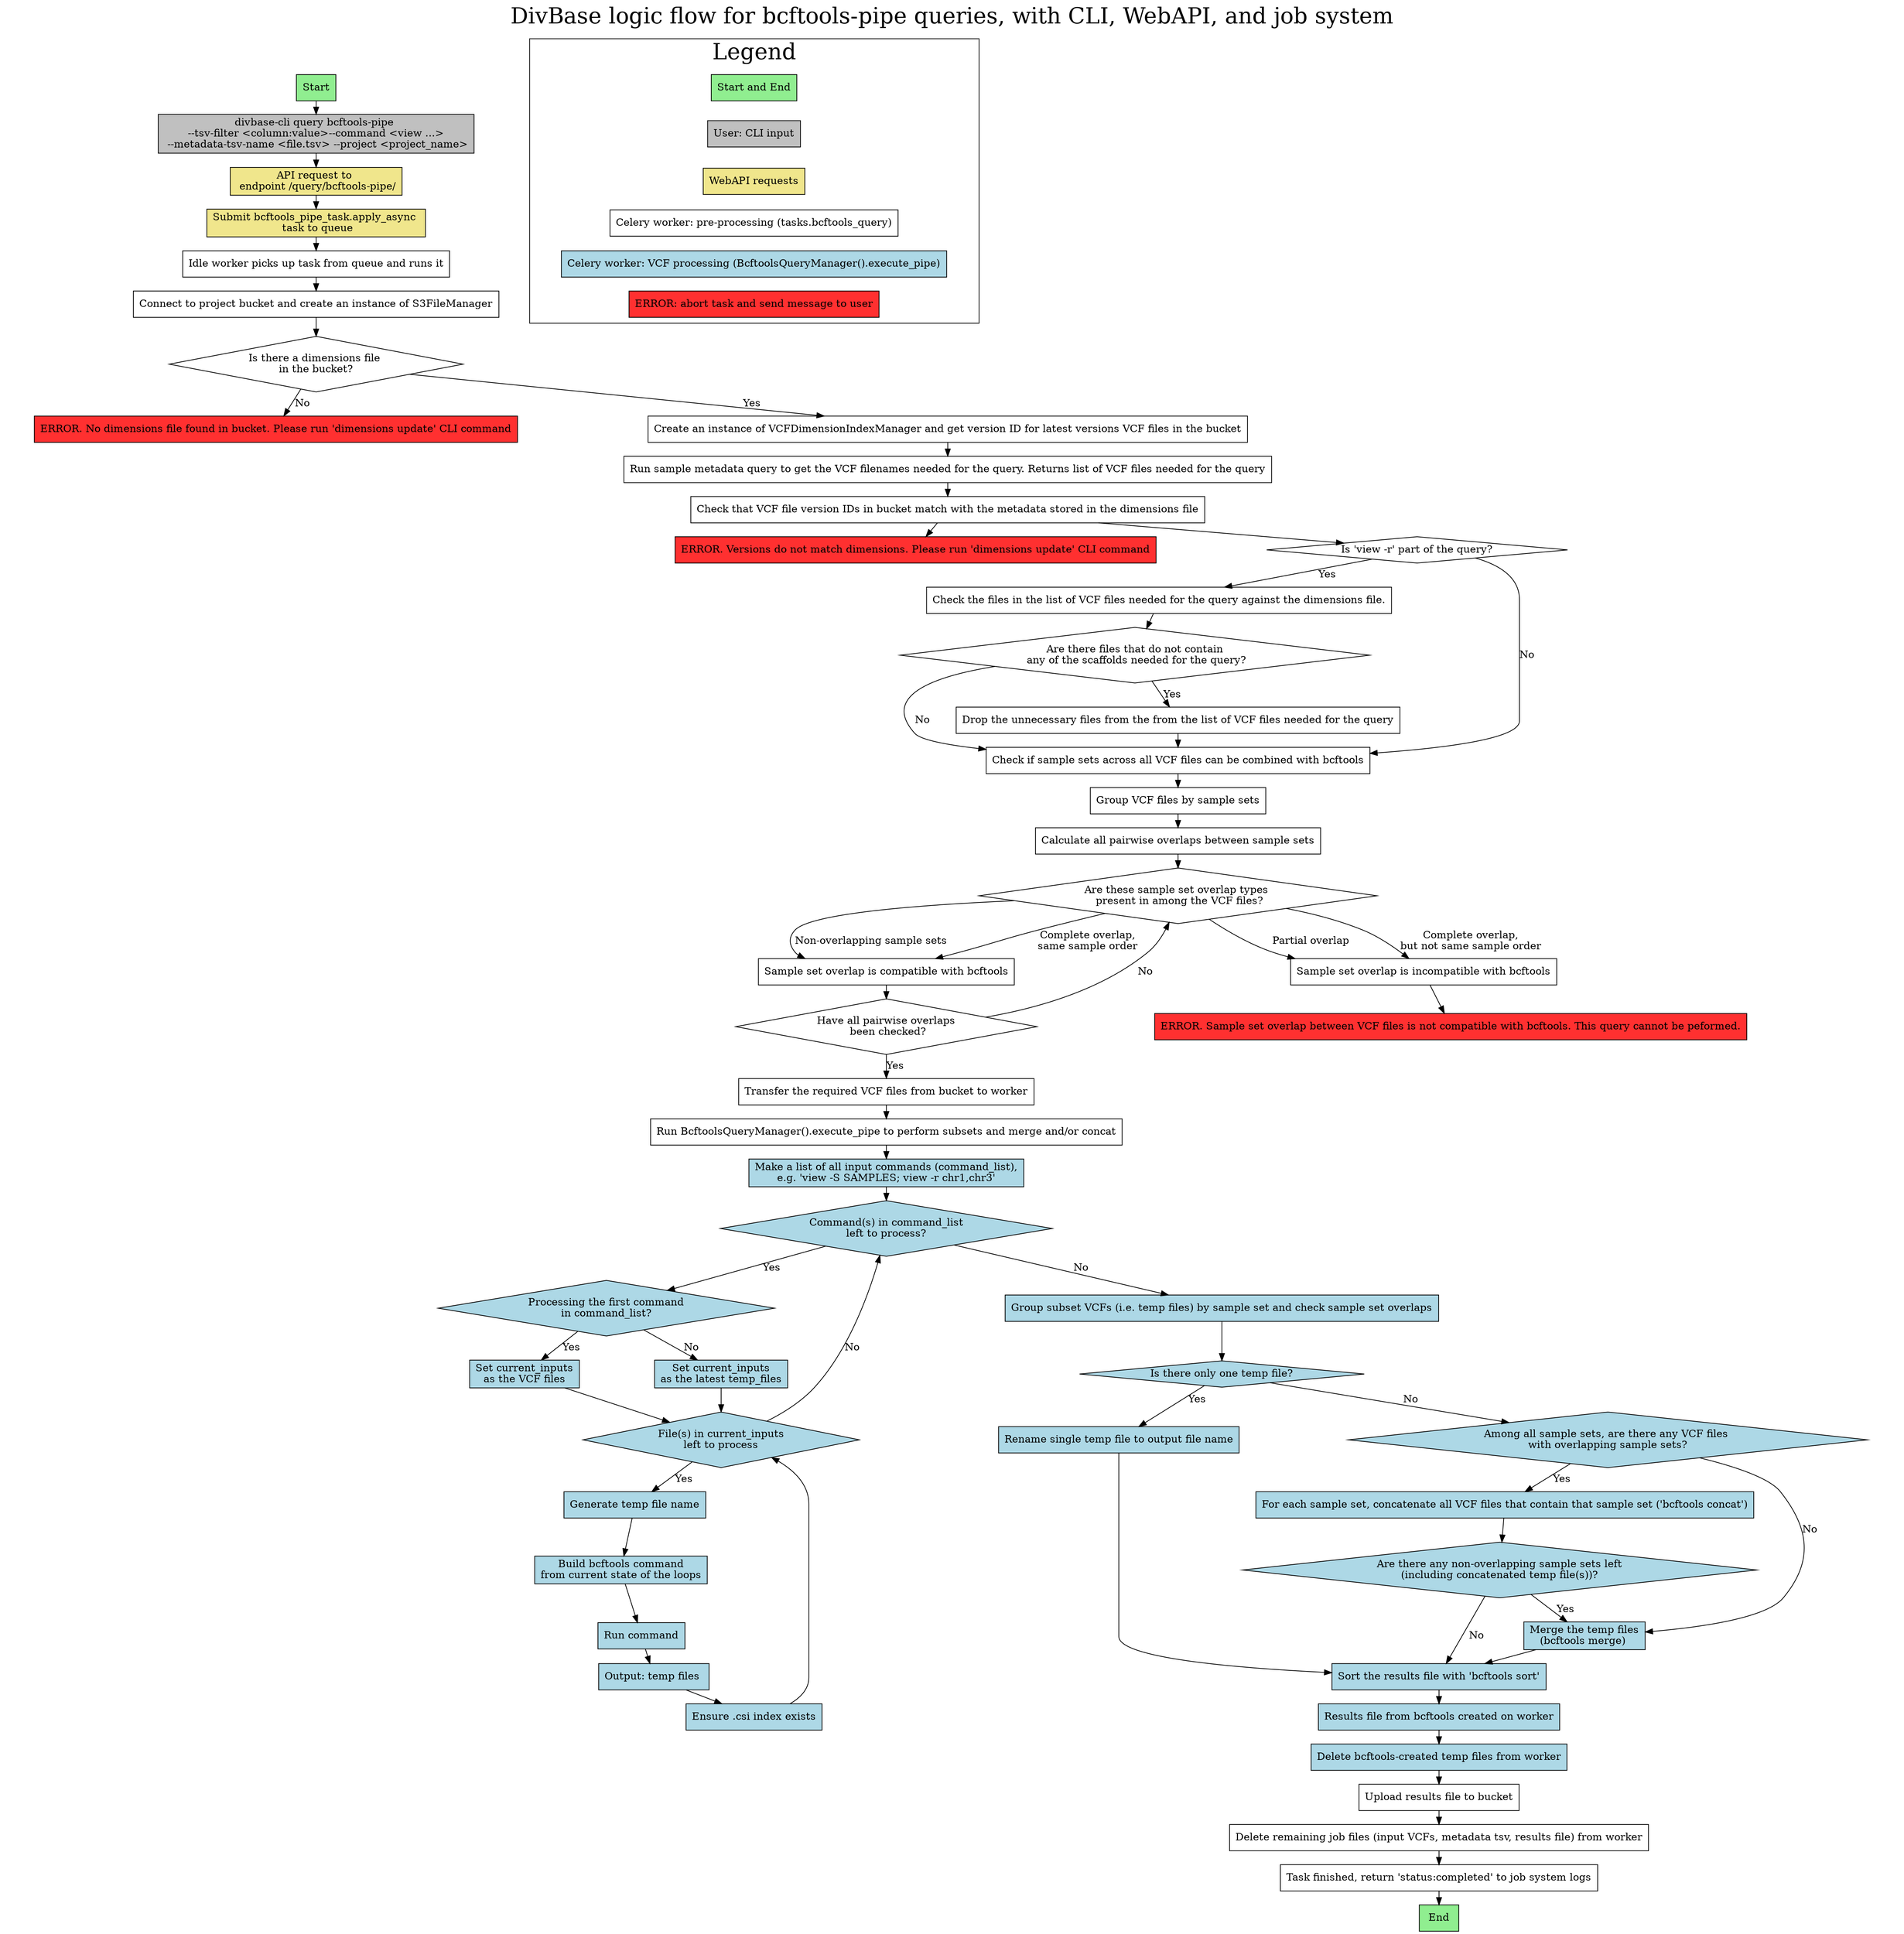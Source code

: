 digraph bcftools_pipe_logic_flow_in_divbasae {
    graph [rankdir=RL ranksep=1.5 label="DivBase logic flow for bcftools-pipe queries, with CLI, WebAPI, and job system" labelloc=t fontsize=30]
    rankdir=TB;
    node [shape=box];
    nodesep=1.0; // Increase horizontal spacing
    ranksep=0.25; // Decrease vertical spacing
    ratio=1;
    dpi=300;

    start [label="Start", fillcolor=lightgreen, style=filled];
    CLI_command [label="divbase-cli query bcftools-pipe \n --tsv-filter <column:value>--command <view ...> \n --metadata-tsv-name <file.tsv> --project <project_name>", fillcolor=gray, style=filled];
    API_request [label="API request to \n endpoint /query/bcftools-pipe/", fillcolor=khaki, style=filled];
    submit_task [label="Submit bcftools_pipe_task.apply_async \n task to queue", fillcolor=khaki, style=filled];

    worker_picks_up_task [label="Idle worker picks up task from queue and runs it"];
    connect_to_bucket [label="Connect to project bucket and create an instance of S3FileManager"];
    get_vcf_dimensions [label="Is there a dimensions file \nin the bucket?", shape=diamond];
    raise_error_no_dimensions_file [label="ERROR. No dimensions file found in bucket. Please run 'dimensions update' CLI command", fillcolor=firebrick1, style=filled];
    get_latest_vcf_file_version_ID [label="Create an instance of VCFDimensionIndexManager and get version ID for latest versions VCF files in the bucket"];
    run_tsv_query [label="Run sample metadata query to get the VCF filenames needed for the query. Returns list of VCF files needed for the query"];
    check_versions_matching_dimensions [label="Check that VCF file version IDs in bucket match with the metadata stored in the dimensions file"];
    raise_error_version_mismatch [label="ERROR. Versions do not match dimensions. Please run 'dimensions update' CLI command", fillcolor=firebrick1, style=filled];


    check_if_view_r [label="Is 'view -r' part of the query?", shape=diamond];
    check_if_scaffolds_in_vcf [label="Check the files in the list of VCF files needed for the query against the dimensions file."];
    any_unnecessary_files [label="Are there files that do not contain\n any of the scaffolds needed for the query?", shape=diamond];
    drop_unnecessary_files [label="Drop the unnecessary files from the from the list of VCF files needed for the query"]

    check_if_samples_can_be_combined_with_bcftools [label="Check if sample sets across all VCF files can be combined with bcftools"];
    group_vcfs_by_sample_set [label="Group VCF files by sample sets"];
    calculate_pairwise_overlap_types_for_sample_sets [label="Calculate all pairwise overlaps between sample sets"];
    check_sample_set_overlap_validity [label="Are these sample set overlap types \n present in among the VCF files?", shape=diamond];
    valid_overlap [label="Sample set overlap is compatible with bcftools"];
    all_overlaps_checked [label="Have all pairwise overlaps\n been checked?", shape=diamond];
    invalid_overlap [label="Sample set overlap is incompatible with bcftools"];
    raise_error_invalid_sample_set_overlap [label="ERROR. Sample set overlap between VCF files is not compatible with bcftools. This query cannot be peformed.", fillcolor=firebrick1, style=filled];

    transfer_files_to_worker [label="Transfer the required VCF files from bucket to worker"];
    run_bcftools [label="Run BcftoolsQueryManager().execute_pipe to perform subsets and merge and/or concat"];

    command_list [label="Make a list of all input commands (command_list),\ne.g. 'view -S SAMPLES; view -r chr1,chr3'", fillcolor=lightblue, style=filled];
    process_commands [label="Command(s) in command_list\nleft to process?", shape=diamond, fillcolor=lightblue, style=filled];
    init_loop [label="Processing the first command\nin command_list?", shape=diamond, fillcolor=lightblue, style=filled];
    input_vcf [label="Set current_inputs\nas the VCF files", fillcolor=lightblue, style=filled];
    input_temp [label="Set current_inputs\nas the latest temp_files", fillcolor=lightblue, style=filled];
    process_files [label="File(s) in current_inputs\nleft to process", shape=diamond, fillcolor=lightblue, style=filled];
    generate_temp [label="Generate temp file name", fillcolor=lightblue, style=filled];
    format_command [label="Build bcftools command\nfrom current state of the loops", fillcolor=lightblue, style=filled];
    run_command [label="Run command", fillcolor=lightblue, style=filled];
    temp_output [label="Output: temp files ", fillcolor=lightblue, style=filled]
    ensure_index [label="Ensure .csi index exists", fillcolor=lightblue, style=filled];

    check_ovelaps_for_merge_concat [label="Group subset VCFs (i.e. temp files) by sample set and check sample set overlaps", fillcolor=lightblue, style=filled];
    check_if_more_than_one_temp_file [label="Is there only one temp file?", shape=diamond, fillcolor=lightblue, style=filled];
    rename_output_file [label="Rename single temp file to output file name", fillcolor=lightblue, style=filled];
    concat_files [label="For each sample set, concatenate all VCF files that contain that sample set ('bcftools concat')", fillcolor=lightblue, style=filled];

    any_overlaps_for_merge_concat [label="Among all sample sets, are there any VCF files \nwith overlapping sample sets?", shape=diamond fillcolor=lightblue, style=filled];
    mixed_merge_overlap [label="Are there any non-overlapping sample sets left\n(including concatenated temp file(s))?", shape=diamond fillcolor=lightblue, style=filled];

    merge_files [label="Merge the temp files\n(bcftools merge) ", fillcolor=lightblue, style=filled];
    sort_results_file [label="Sort the results file with 'bcftools sort'", fillcolor=lightblue, style=filled];
    cleanup_temp_files [label="Delete bcftools-created temp files from worker", fillcolor=lightblue, style=filled];


    results_file_created [label="Results file from bcftools created on worker", fillcolor=lightblue, style=filled];
    upload_results_file_to_bucket [label="Upload results file to bucket"];
    delete_job_files_from_worker [label="Delete remaining job files (input VCFs, metadata tsv, results file) from worker"];
    task_completed [label="Task finished, return 'status:completed' to job system logs"];
    end [label="End", fillcolor=lightgreen, style=filled];

    start -> CLI_command
    CLI_command -> API_request;
    API_request -> submit_task
    submit_task -> worker_picks_up_task
    worker_picks_up_task -> connect_to_bucket
    connect_to_bucket -> get_vcf_dimensions
    get_vcf_dimensions -> get_latest_vcf_file_version_ID [label = "Yes"]
    get_vcf_dimensions -> raise_error_no_dimensions_file [label = "No"]
    get_latest_vcf_file_version_ID -> run_tsv_query
    run_tsv_query -> check_versions_matching_dimensions
    check_versions_matching_dimensions -> raise_error_version_mismatch
    check_versions_matching_dimensions -> check_if_view_r
    check_if_view_r -> check_if_scaffolds_in_vcf [label = "Yes"]

    check_if_scaffolds_in_vcf -> any_unnecessary_files
    any_unnecessary_files -> drop_unnecessary_files [label = "Yes"]
    any_unnecessary_files -> check_if_samples_can_be_combined_with_bcftools [label = "No"]
    drop_unnecessary_files -> check_if_samples_can_be_combined_with_bcftools
    check_if_view_r -> check_if_samples_can_be_combined_with_bcftools [label = "No"]
    check_if_samples_can_be_combined_with_bcftools -> group_vcfs_by_sample_set
    group_vcfs_by_sample_set -> calculate_pairwise_overlap_types_for_sample_sets
    calculate_pairwise_overlap_types_for_sample_sets -> check_sample_set_overlap_validity
    check_sample_set_overlap_validity -> valid_overlap [label = "Complete overlap,\nsame sample order"]
    check_sample_set_overlap_validity -> valid_overlap [label = "Non-overlapping sample sets"]
    check_sample_set_overlap_validity -> invalid_overlap [label = "Complete overlap,\nbut not same sample order"]
    check_sample_set_overlap_validity -> invalid_overlap [label = "Partial overlap"]
    invalid_overlap -> raise_error_invalid_sample_set_overlap
    valid_overlap -> all_overlaps_checked
    all_overlaps_checked -> transfer_files_to_worker [label="Yes"]
    all_overlaps_checked -> check_sample_set_overlap_validity [label="No"]
    transfer_files_to_worker -> run_bcftools
    run_bcftools -> command_list

    command_list -> process_commands;
    process_commands -> init_loop [label="Yes"];
    init_loop -> input_vcf [label="Yes"];
    init_loop -> input_temp [label="No"];
    input_vcf -> process_files;
    input_temp -> process_files;
    process_files -> generate_temp [label="Yes"];
    generate_temp -> format_command;
    format_command -> run_command;
    run_command -> temp_output
    temp_output -> ensure_index;
    ensure_index -> process_files;
    process_files -> process_commands [label="No"];
    process_commands -> check_ovelaps_for_merge_concat[label="No"];
    check_ovelaps_for_merge_concat -> check_if_more_than_one_temp_file
    check_if_more_than_one_temp_file -> rename_output_file [label="Yes"];
    rename_output_file -> sort_results_file
    check_if_more_than_one_temp_file -> any_overlaps_for_merge_concat [label="No"];
    any_overlaps_for_merge_concat -> concat_files [label="Yes"];
    concat_files -> mixed_merge_overlap
    mixed_merge_overlap -> merge_files [label="Yes"]
    mixed_merge_overlap -> sort_results_file [label="No"]
    any_overlaps_for_merge_concat -> merge_files [label="No"];
    merge_files -> sort_results_file
    sort_results_file -> results_file_created;
    results_file_created -> cleanup_temp_files
    cleanup_temp_files -> upload_results_file_to_bucket

    upload_results_file_to_bucket -> delete_job_files_from_worker
    delete_job_files_from_worker -> task_completed
    task_completed -> end;

    // Legend cluster
    subgraph cluster_legend {
        label = "Legend";
        key1 [label="Start and End", fillcolor=lightgreen, style=filled, shape=box];
        key2 [label="User: CLI input", fillcolor=gray, style=filled, shape=box];
        key3 [label="WebAPI requests", fillcolor=khaki, style=filled, shape=box];
        key4 [label="Celery worker: pre-processing (tasks.bcftools_query)", fillcolor=white, style=filled, shape=box];
        key5 [label="Celery worker: VCF processing (BcftoolsQueryManager().execute_pipe)", fillcolor=lightblue, style=filled, shape=box];
        key6 [label="ERROR: abort task and send message to user", fillcolor=firebrick1, style=filled, shape=box];
        key6
        key1 -> key2 [style=invis];
        key2 -> key3 [style=invis];
        key3 -> key4 [style=invis];
        key4 -> key5 [style=invis];
        key5 -> key6 [style=invis];
    }

}
